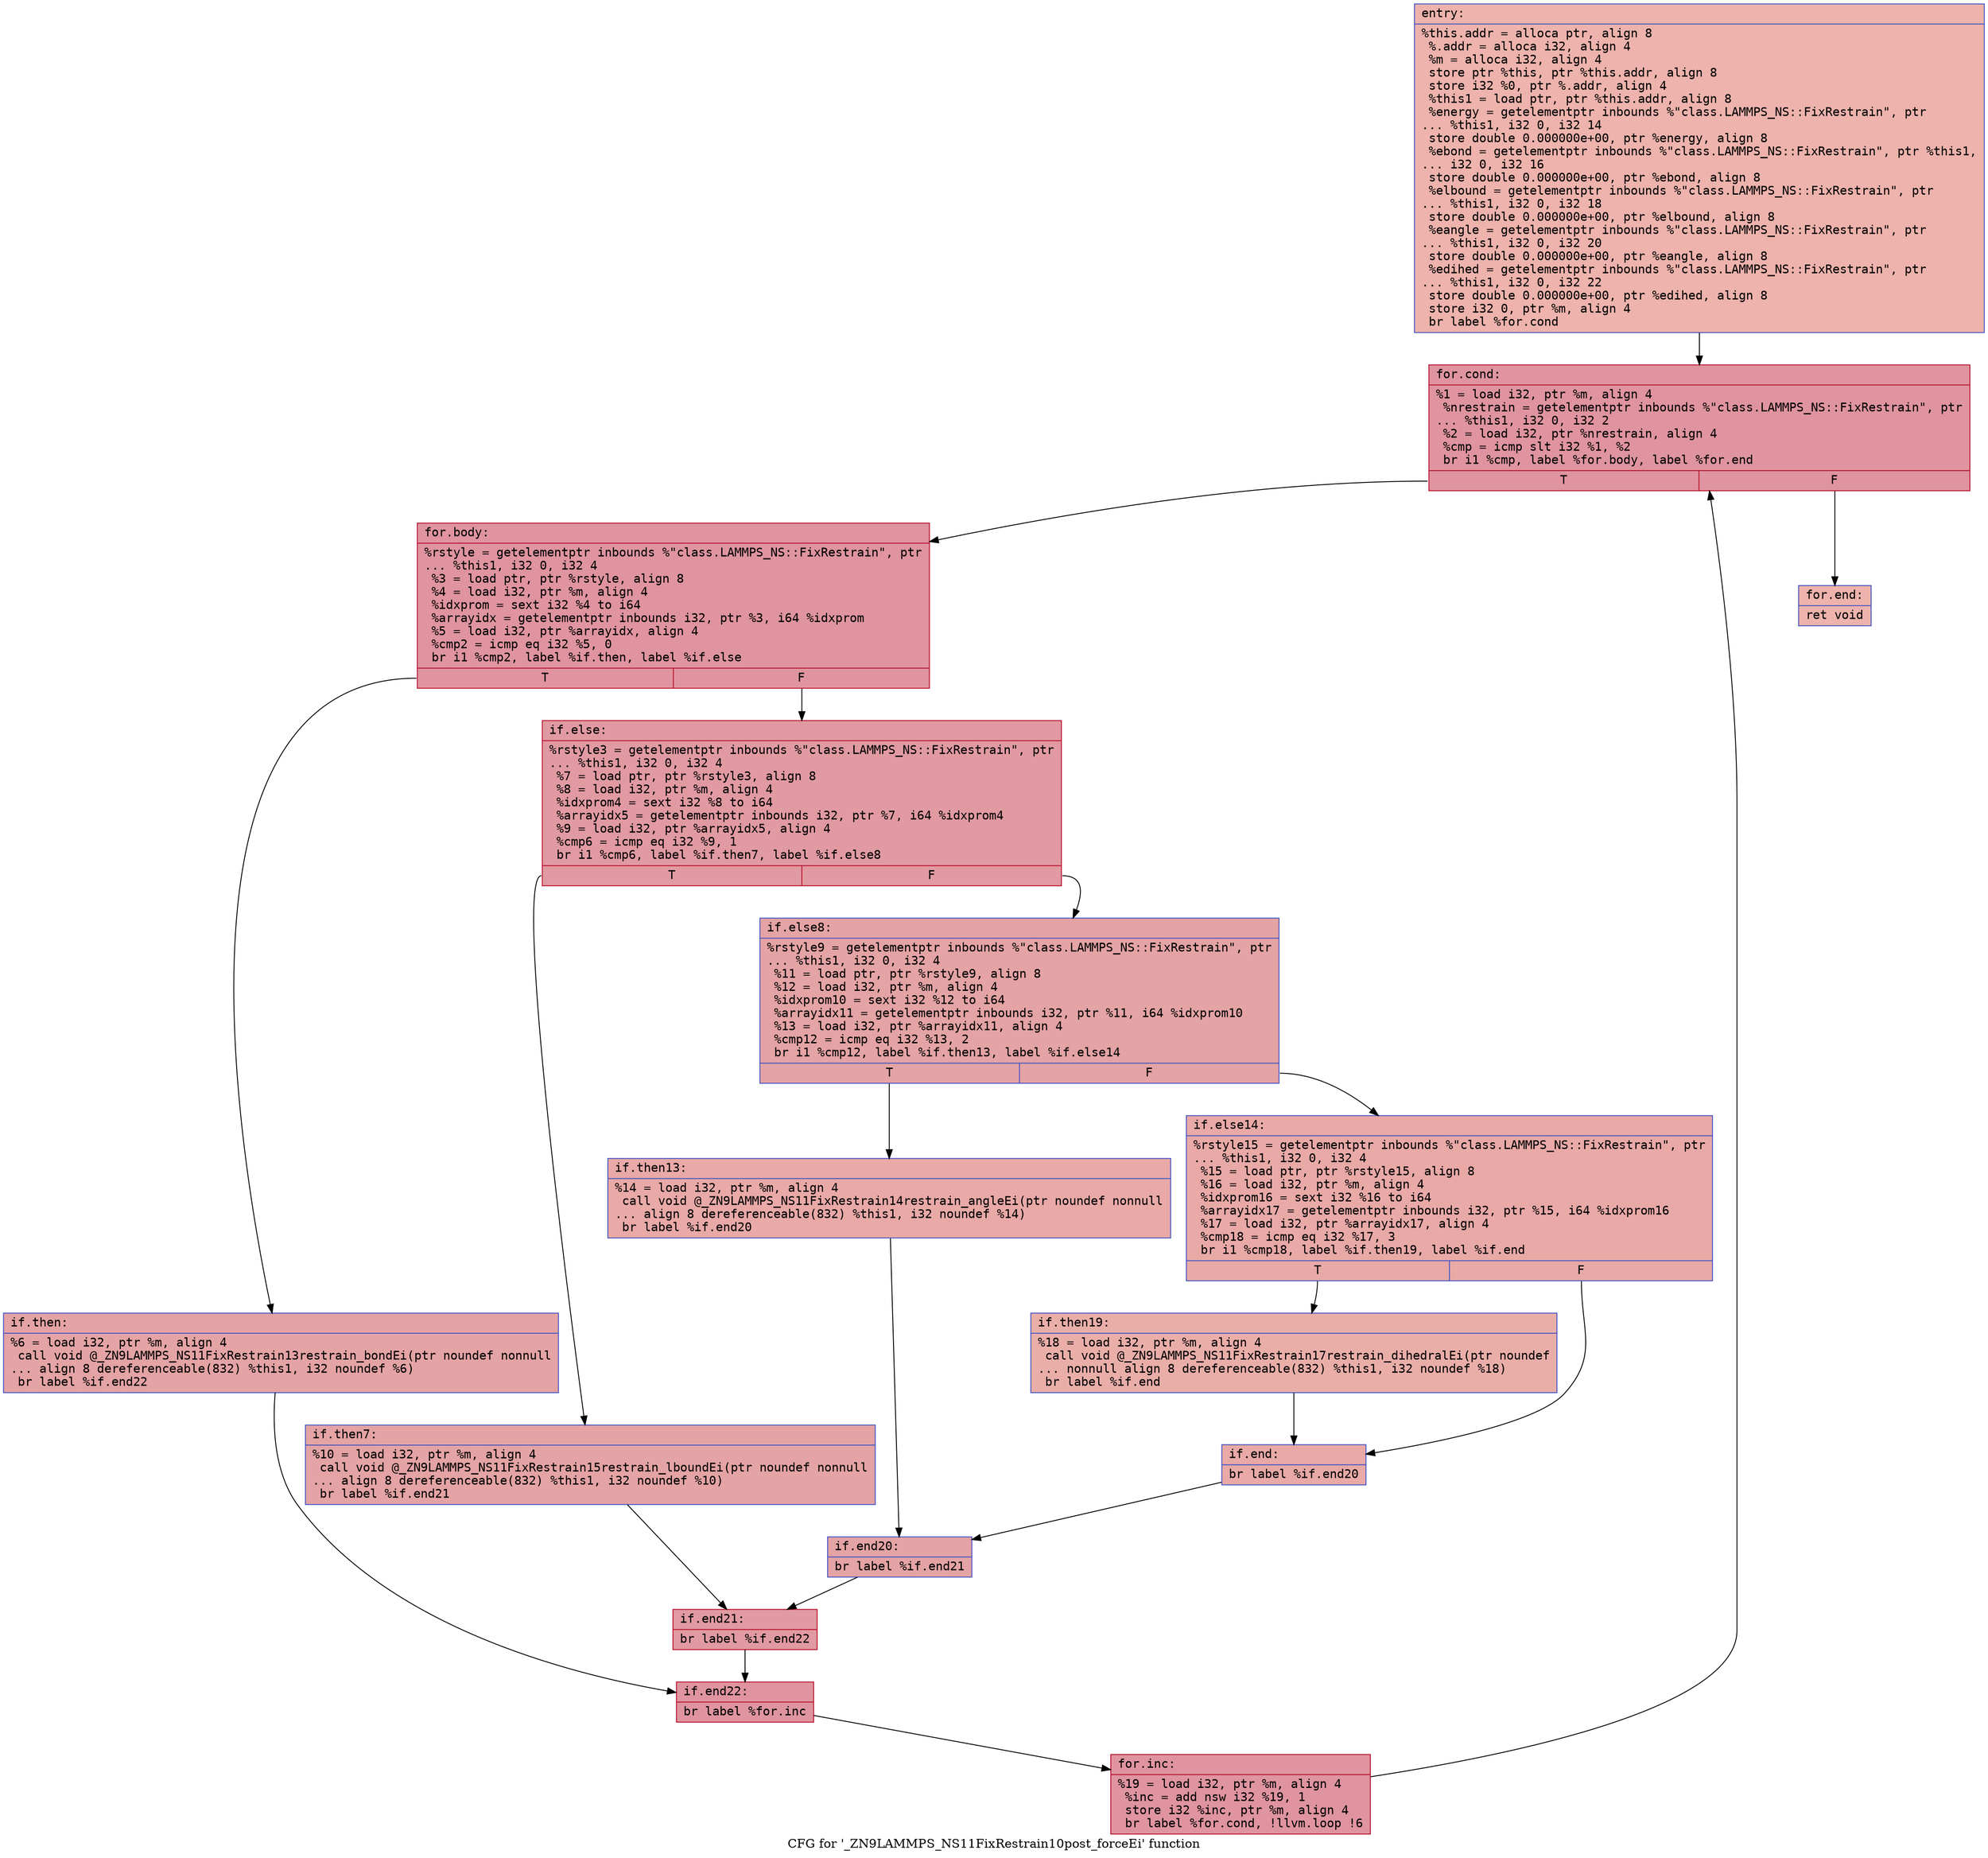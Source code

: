 digraph "CFG for '_ZN9LAMMPS_NS11FixRestrain10post_forceEi' function" {
	label="CFG for '_ZN9LAMMPS_NS11FixRestrain10post_forceEi' function";

	Node0x55fce03207b0 [shape=record,color="#3d50c3ff", style=filled, fillcolor="#d6524470" fontname="Courier",label="{entry:\l|  %this.addr = alloca ptr, align 8\l  %.addr = alloca i32, align 4\l  %m = alloca i32, align 4\l  store ptr %this, ptr %this.addr, align 8\l  store i32 %0, ptr %.addr, align 4\l  %this1 = load ptr, ptr %this.addr, align 8\l  %energy = getelementptr inbounds %\"class.LAMMPS_NS::FixRestrain\", ptr\l... %this1, i32 0, i32 14\l  store double 0.000000e+00, ptr %energy, align 8\l  %ebond = getelementptr inbounds %\"class.LAMMPS_NS::FixRestrain\", ptr %this1,\l... i32 0, i32 16\l  store double 0.000000e+00, ptr %ebond, align 8\l  %elbound = getelementptr inbounds %\"class.LAMMPS_NS::FixRestrain\", ptr\l... %this1, i32 0, i32 18\l  store double 0.000000e+00, ptr %elbound, align 8\l  %eangle = getelementptr inbounds %\"class.LAMMPS_NS::FixRestrain\", ptr\l... %this1, i32 0, i32 20\l  store double 0.000000e+00, ptr %eangle, align 8\l  %edihed = getelementptr inbounds %\"class.LAMMPS_NS::FixRestrain\", ptr\l... %this1, i32 0, i32 22\l  store double 0.000000e+00, ptr %edihed, align 8\l  store i32 0, ptr %m, align 4\l  br label %for.cond\l}"];
	Node0x55fce03207b0 -> Node0x55fce0321410[tooltip="entry -> for.cond\nProbability 100.00%" ];
	Node0x55fce0321410 [shape=record,color="#b70d28ff", style=filled, fillcolor="#b70d2870" fontname="Courier",label="{for.cond:\l|  %1 = load i32, ptr %m, align 4\l  %nrestrain = getelementptr inbounds %\"class.LAMMPS_NS::FixRestrain\", ptr\l... %this1, i32 0, i32 2\l  %2 = load i32, ptr %nrestrain, align 4\l  %cmp = icmp slt i32 %1, %2\l  br i1 %cmp, label %for.body, label %for.end\l|{<s0>T|<s1>F}}"];
	Node0x55fce0321410:s0 -> Node0x55fce03218a0[tooltip="for.cond -> for.body\nProbability 96.88%" ];
	Node0x55fce0321410:s1 -> Node0x55fce03218f0[tooltip="for.cond -> for.end\nProbability 3.12%" ];
	Node0x55fce03218a0 [shape=record,color="#b70d28ff", style=filled, fillcolor="#b70d2870" fontname="Courier",label="{for.body:\l|  %rstyle = getelementptr inbounds %\"class.LAMMPS_NS::FixRestrain\", ptr\l... %this1, i32 0, i32 4\l  %3 = load ptr, ptr %rstyle, align 8\l  %4 = load i32, ptr %m, align 4\l  %idxprom = sext i32 %4 to i64\l  %arrayidx = getelementptr inbounds i32, ptr %3, i64 %idxprom\l  %5 = load i32, ptr %arrayidx, align 4\l  %cmp2 = icmp eq i32 %5, 0\l  br i1 %cmp2, label %if.then, label %if.else\l|{<s0>T|<s1>F}}"];
	Node0x55fce03218a0:s0 -> Node0x55fce0321e80[tooltip="for.body -> if.then\nProbability 37.50%" ];
	Node0x55fce03218a0:s1 -> Node0x55fce0321ef0[tooltip="for.body -> if.else\nProbability 62.50%" ];
	Node0x55fce0321e80 [shape=record,color="#3d50c3ff", style=filled, fillcolor="#c32e3170" fontname="Courier",label="{if.then:\l|  %6 = load i32, ptr %m, align 4\l  call void @_ZN9LAMMPS_NS11FixRestrain13restrain_bondEi(ptr noundef nonnull\l... align 8 dereferenceable(832) %this1, i32 noundef %6)\l  br label %if.end22\l}"];
	Node0x55fce0321e80 -> Node0x55fce0322300[tooltip="if.then -> if.end22\nProbability 100.00%" ];
	Node0x55fce0321ef0 [shape=record,color="#b70d28ff", style=filled, fillcolor="#bb1b2c70" fontname="Courier",label="{if.else:\l|  %rstyle3 = getelementptr inbounds %\"class.LAMMPS_NS::FixRestrain\", ptr\l... %this1, i32 0, i32 4\l  %7 = load ptr, ptr %rstyle3, align 8\l  %8 = load i32, ptr %m, align 4\l  %idxprom4 = sext i32 %8 to i64\l  %arrayidx5 = getelementptr inbounds i32, ptr %7, i64 %idxprom4\l  %9 = load i32, ptr %arrayidx5, align 4\l  %cmp6 = icmp eq i32 %9, 1\l  br i1 %cmp6, label %if.then7, label %if.else8\l|{<s0>T|<s1>F}}"];
	Node0x55fce0321ef0:s0 -> Node0x55fce03217c0[tooltip="if.else -> if.then7\nProbability 50.00%" ];
	Node0x55fce0321ef0:s1 -> Node0x55fce0322a90[tooltip="if.else -> if.else8\nProbability 50.00%" ];
	Node0x55fce03217c0 [shape=record,color="#3d50c3ff", style=filled, fillcolor="#c32e3170" fontname="Courier",label="{if.then7:\l|  %10 = load i32, ptr %m, align 4\l  call void @_ZN9LAMMPS_NS11FixRestrain15restrain_lboundEi(ptr noundef nonnull\l... align 8 dereferenceable(832) %this1, i32 noundef %10)\l  br label %if.end21\l}"];
	Node0x55fce03217c0 -> Node0x55fce0322eb0[tooltip="if.then7 -> if.end21\nProbability 100.00%" ];
	Node0x55fce0322a90 [shape=record,color="#3d50c3ff", style=filled, fillcolor="#c32e3170" fontname="Courier",label="{if.else8:\l|  %rstyle9 = getelementptr inbounds %\"class.LAMMPS_NS::FixRestrain\", ptr\l... %this1, i32 0, i32 4\l  %11 = load ptr, ptr %rstyle9, align 8\l  %12 = load i32, ptr %m, align 4\l  %idxprom10 = sext i32 %12 to i64\l  %arrayidx11 = getelementptr inbounds i32, ptr %11, i64 %idxprom10\l  %13 = load i32, ptr %arrayidx11, align 4\l  %cmp12 = icmp eq i32 %13, 2\l  br i1 %cmp12, label %if.then13, label %if.else14\l|{<s0>T|<s1>F}}"];
	Node0x55fce0322a90:s0 -> Node0x55fce0323440[tooltip="if.else8 -> if.then13\nProbability 50.00%" ];
	Node0x55fce0322a90:s1 -> Node0x55fce03234c0[tooltip="if.else8 -> if.else14\nProbability 50.00%" ];
	Node0x55fce0323440 [shape=record,color="#3d50c3ff", style=filled, fillcolor="#ca3b3770" fontname="Courier",label="{if.then13:\l|  %14 = load i32, ptr %m, align 4\l  call void @_ZN9LAMMPS_NS11FixRestrain14restrain_angleEi(ptr noundef nonnull\l... align 8 dereferenceable(832) %this1, i32 noundef %14)\l  br label %if.end20\l}"];
	Node0x55fce0323440 -> Node0x55fce03238e0[tooltip="if.then13 -> if.end20\nProbability 100.00%" ];
	Node0x55fce03234c0 [shape=record,color="#3d50c3ff", style=filled, fillcolor="#ca3b3770" fontname="Courier",label="{if.else14:\l|  %rstyle15 = getelementptr inbounds %\"class.LAMMPS_NS::FixRestrain\", ptr\l... %this1, i32 0, i32 4\l  %15 = load ptr, ptr %rstyle15, align 8\l  %16 = load i32, ptr %m, align 4\l  %idxprom16 = sext i32 %16 to i64\l  %arrayidx17 = getelementptr inbounds i32, ptr %15, i64 %idxprom16\l  %17 = load i32, ptr %arrayidx17, align 4\l  %cmp18 = icmp eq i32 %17, 3\l  br i1 %cmp18, label %if.then19, label %if.end\l|{<s0>T|<s1>F}}"];
	Node0x55fce03234c0:s0 -> Node0x55fce0323ea0[tooltip="if.else14 -> if.then19\nProbability 50.00%" ];
	Node0x55fce03234c0:s1 -> Node0x55fce0323f20[tooltip="if.else14 -> if.end\nProbability 50.00%" ];
	Node0x55fce0323ea0 [shape=record,color="#3d50c3ff", style=filled, fillcolor="#d0473d70" fontname="Courier",label="{if.then19:\l|  %18 = load i32, ptr %m, align 4\l  call void @_ZN9LAMMPS_NS11FixRestrain17restrain_dihedralEi(ptr noundef\l... nonnull align 8 dereferenceable(832) %this1, i32 noundef %18)\l  br label %if.end\l}"];
	Node0x55fce0323ea0 -> Node0x55fce0323f20[tooltip="if.then19 -> if.end\nProbability 100.00%" ];
	Node0x55fce0323f20 [shape=record,color="#3d50c3ff", style=filled, fillcolor="#ca3b3770" fontname="Courier",label="{if.end:\l|  br label %if.end20\l}"];
	Node0x55fce0323f20 -> Node0x55fce03238e0[tooltip="if.end -> if.end20\nProbability 100.00%" ];
	Node0x55fce03238e0 [shape=record,color="#3d50c3ff", style=filled, fillcolor="#c32e3170" fontname="Courier",label="{if.end20:\l|  br label %if.end21\l}"];
	Node0x55fce03238e0 -> Node0x55fce0322eb0[tooltip="if.end20 -> if.end21\nProbability 100.00%" ];
	Node0x55fce0322eb0 [shape=record,color="#b70d28ff", style=filled, fillcolor="#bb1b2c70" fontname="Courier",label="{if.end21:\l|  br label %if.end22\l}"];
	Node0x55fce0322eb0 -> Node0x55fce0322300[tooltip="if.end21 -> if.end22\nProbability 100.00%" ];
	Node0x55fce0322300 [shape=record,color="#b70d28ff", style=filled, fillcolor="#b70d2870" fontname="Courier",label="{if.end22:\l|  br label %for.inc\l}"];
	Node0x55fce0322300 -> Node0x55fce03244d0[tooltip="if.end22 -> for.inc\nProbability 100.00%" ];
	Node0x55fce03244d0 [shape=record,color="#b70d28ff", style=filled, fillcolor="#b70d2870" fontname="Courier",label="{for.inc:\l|  %19 = load i32, ptr %m, align 4\l  %inc = add nsw i32 %19, 1\l  store i32 %inc, ptr %m, align 4\l  br label %for.cond, !llvm.loop !6\l}"];
	Node0x55fce03244d0 -> Node0x55fce0321410[tooltip="for.inc -> for.cond\nProbability 100.00%" ];
	Node0x55fce03218f0 [shape=record,color="#3d50c3ff", style=filled, fillcolor="#d6524470" fontname="Courier",label="{for.end:\l|  ret void\l}"];
}
